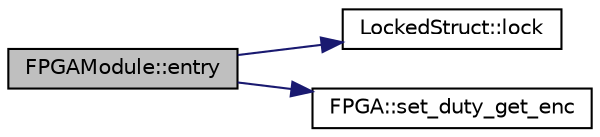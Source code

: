 digraph "FPGAModule::entry"
{
  edge [fontname="Helvetica",fontsize="10",labelfontname="Helvetica",labelfontsize="10"];
  node [fontname="Helvetica",fontsize="10",shape=record];
  rankdir="LR";
  Node3 [label="FPGAModule::entry",height=0.2,width=0.4,color="black", fillcolor="grey75", style="filled", fontcolor="black"];
  Node3 -> Node4 [color="midnightblue",fontsize="10",style="solid",fontname="Helvetica"];
  Node4 [label="LockedStruct::lock",height=0.2,width=0.4,color="black", fillcolor="white", style="filled",URL="$struct_locked_struct.html#aa207b98a1cd6c569a96e7d1d5565478f",tooltip="Lock this struct. "];
  Node3 -> Node5 [color="midnightblue",fontsize="10",style="solid",fontname="Helvetica"];
  Node5 [label="FPGA::set_duty_get_enc",height=0.2,width=0.4,color="black", fillcolor="white", style="filled",URL="$class_f_p_g_a.html#af0c136e99ee9117b264291ea7390a7ed",tooltip="Sets the duty cycles and read the encoders for all motors Also resets the watchdog on the fpga..."];
}

